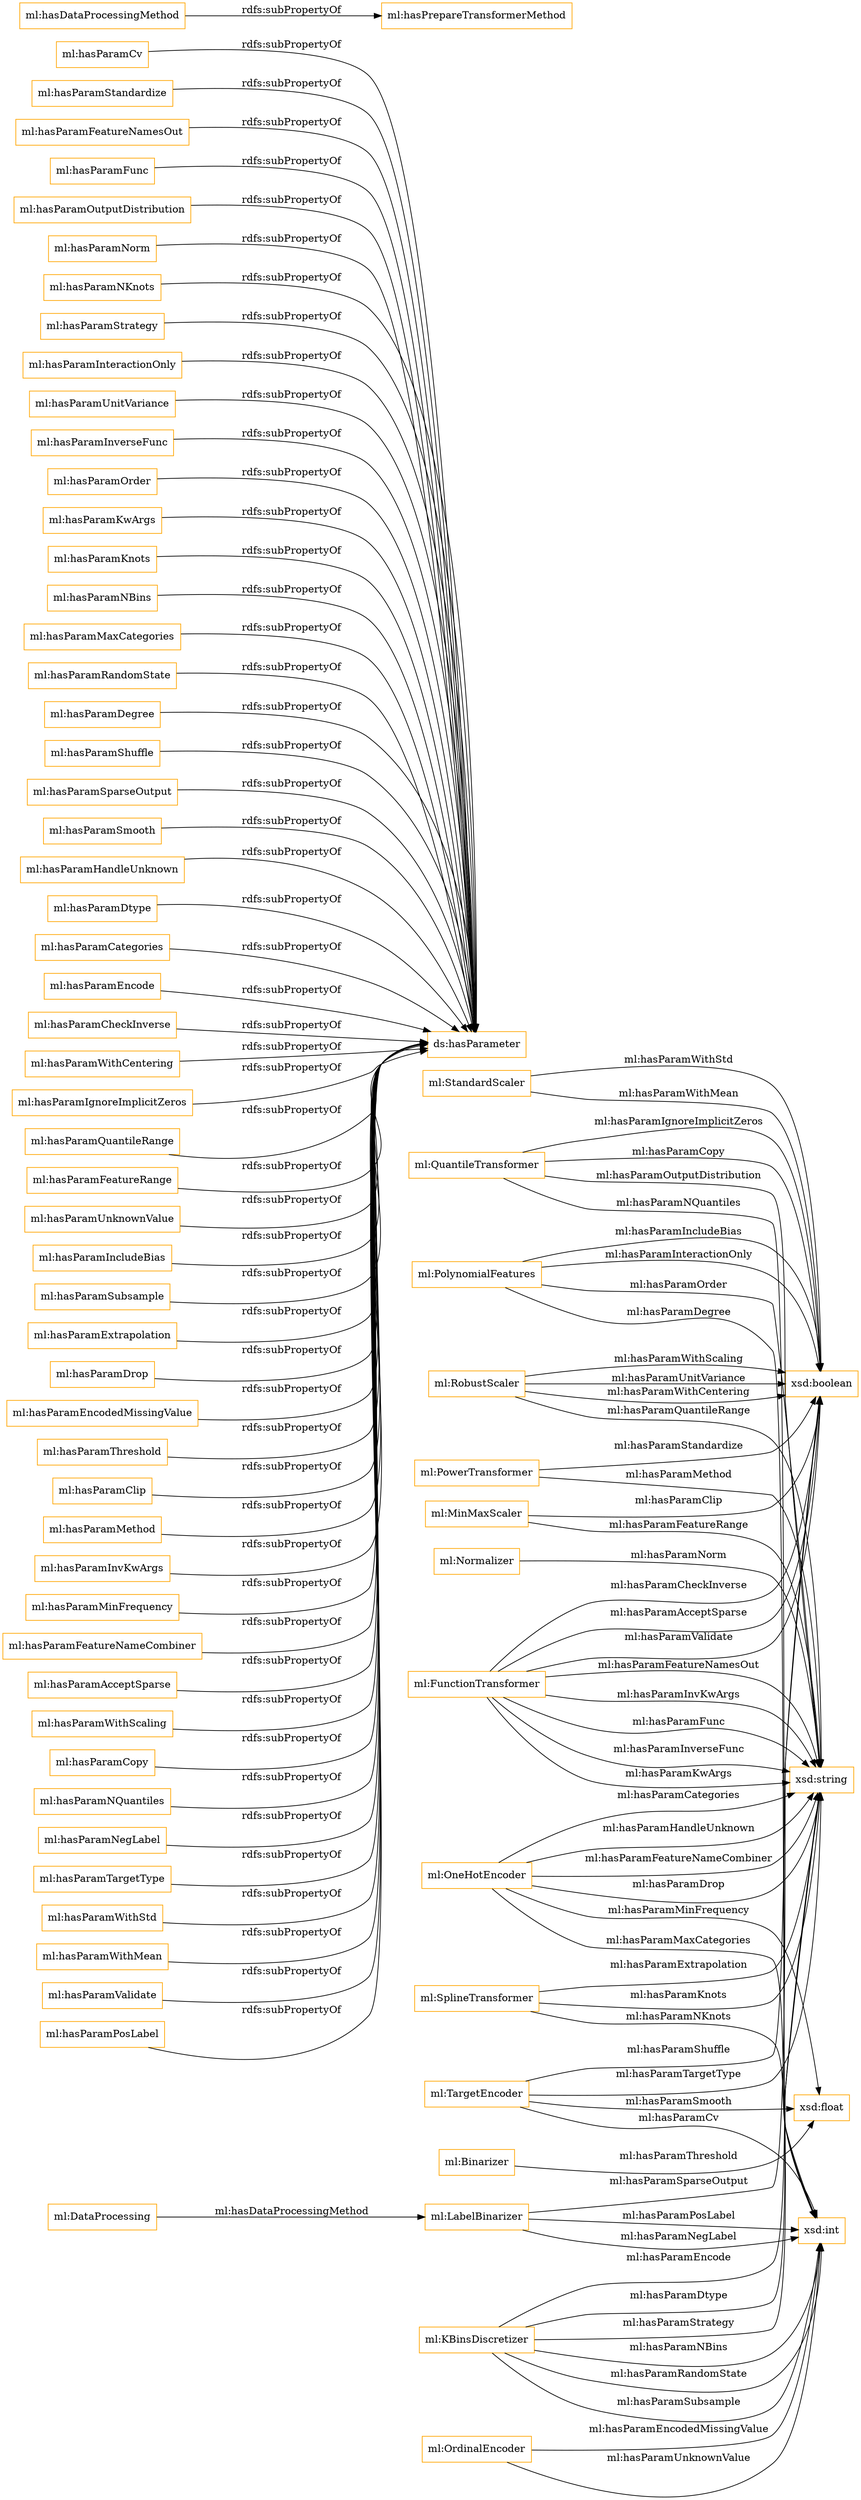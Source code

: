 digraph ar2dtool_diagram { 
rankdir=LR;
size="1501"
node [shape = rectangle, color="orange"]; "ml:OrdinalEncoder" "ml:SplineTransformer" "ml:LabelBinarizer" "ml:MinMaxScaler" "ml:StandardScaler" "ml:Binarizer" "ml:DataProcessing" "ml:RobustScaler" "ml:FunctionTransformer" "ml:Normalizer" "ml:PowerTransformer" "ml:TargetEncoder" "ml:QuantileTransformer" "ml:OneHotEncoder" "ml:PolynomialFeatures" "ml:KBinsDiscretizer" ; /*classes style*/
	"ml:hasParamCv" -> "ds:hasParameter" [ label = "rdfs:subPropertyOf" ];
	"ml:hasParamStandardize" -> "ds:hasParameter" [ label = "rdfs:subPropertyOf" ];
	"ml:hasParamFeatureNamesOut" -> "ds:hasParameter" [ label = "rdfs:subPropertyOf" ];
	"ml:hasParamFunc" -> "ds:hasParameter" [ label = "rdfs:subPropertyOf" ];
	"ml:hasParamOutputDistribution" -> "ds:hasParameter" [ label = "rdfs:subPropertyOf" ];
	"ml:hasParamNorm" -> "ds:hasParameter" [ label = "rdfs:subPropertyOf" ];
	"ml:hasParamNKnots" -> "ds:hasParameter" [ label = "rdfs:subPropertyOf" ];
	"ml:hasParamStrategy" -> "ds:hasParameter" [ label = "rdfs:subPropertyOf" ];
	"ml:hasParamInteractionOnly" -> "ds:hasParameter" [ label = "rdfs:subPropertyOf" ];
	"ml:hasParamUnitVariance" -> "ds:hasParameter" [ label = "rdfs:subPropertyOf" ];
	"ml:hasParamInverseFunc" -> "ds:hasParameter" [ label = "rdfs:subPropertyOf" ];
	"ml:hasDataProcessingMethod" -> "ml:hasPrepareTransformerMethod" [ label = "rdfs:subPropertyOf" ];
	"ml:hasParamOrder" -> "ds:hasParameter" [ label = "rdfs:subPropertyOf" ];
	"ml:hasParamKwArgs" -> "ds:hasParameter" [ label = "rdfs:subPropertyOf" ];
	"ml:hasParamKnots" -> "ds:hasParameter" [ label = "rdfs:subPropertyOf" ];
	"ml:hasParamNBins" -> "ds:hasParameter" [ label = "rdfs:subPropertyOf" ];
	"ml:hasParamMaxCategories" -> "ds:hasParameter" [ label = "rdfs:subPropertyOf" ];
	"ml:hasParamRandomState" -> "ds:hasParameter" [ label = "rdfs:subPropertyOf" ];
	"ml:hasParamDegree" -> "ds:hasParameter" [ label = "rdfs:subPropertyOf" ];
	"ml:hasParamShuffle" -> "ds:hasParameter" [ label = "rdfs:subPropertyOf" ];
	"ml:hasParamSparseOutput" -> "ds:hasParameter" [ label = "rdfs:subPropertyOf" ];
	"ml:hasParamSmooth" -> "ds:hasParameter" [ label = "rdfs:subPropertyOf" ];
	"ml:hasParamHandleUnknown" -> "ds:hasParameter" [ label = "rdfs:subPropertyOf" ];
	"ml:hasParamDtype" -> "ds:hasParameter" [ label = "rdfs:subPropertyOf" ];
	"ml:hasParamCategories" -> "ds:hasParameter" [ label = "rdfs:subPropertyOf" ];
	"ml:hasParamEncode" -> "ds:hasParameter" [ label = "rdfs:subPropertyOf" ];
	"ml:hasParamCheckInverse" -> "ds:hasParameter" [ label = "rdfs:subPropertyOf" ];
	"ml:hasParamWithCentering" -> "ds:hasParameter" [ label = "rdfs:subPropertyOf" ];
	"ml:hasParamIgnoreImplicitZeros" -> "ds:hasParameter" [ label = "rdfs:subPropertyOf" ];
	"ml:hasParamQuantileRange" -> "ds:hasParameter" [ label = "rdfs:subPropertyOf" ];
	"ml:hasParamFeatureRange" -> "ds:hasParameter" [ label = "rdfs:subPropertyOf" ];
	"ml:hasParamUnknownValue" -> "ds:hasParameter" [ label = "rdfs:subPropertyOf" ];
	"ml:hasParamIncludeBias" -> "ds:hasParameter" [ label = "rdfs:subPropertyOf" ];
	"ml:hasParamSubsample" -> "ds:hasParameter" [ label = "rdfs:subPropertyOf" ];
	"ml:hasParamExtrapolation" -> "ds:hasParameter" [ label = "rdfs:subPropertyOf" ];
	"ml:hasParamDrop" -> "ds:hasParameter" [ label = "rdfs:subPropertyOf" ];
	"ml:hasParamEncodedMissingValue" -> "ds:hasParameter" [ label = "rdfs:subPropertyOf" ];
	"ml:hasParamThreshold" -> "ds:hasParameter" [ label = "rdfs:subPropertyOf" ];
	"ml:hasParamClip" -> "ds:hasParameter" [ label = "rdfs:subPropertyOf" ];
	"ml:hasParamMethod" -> "ds:hasParameter" [ label = "rdfs:subPropertyOf" ];
	"ml:hasParamInvKwArgs" -> "ds:hasParameter" [ label = "rdfs:subPropertyOf" ];
	"ml:hasParamMinFrequency" -> "ds:hasParameter" [ label = "rdfs:subPropertyOf" ];
	"ml:hasParamFeatureNameCombiner" -> "ds:hasParameter" [ label = "rdfs:subPropertyOf" ];
	"ml:hasParamAcceptSparse" -> "ds:hasParameter" [ label = "rdfs:subPropertyOf" ];
	"ml:hasParamWithScaling" -> "ds:hasParameter" [ label = "rdfs:subPropertyOf" ];
	"ml:hasParamCopy" -> "ds:hasParameter" [ label = "rdfs:subPropertyOf" ];
	"ml:hasParamNQuantiles" -> "ds:hasParameter" [ label = "rdfs:subPropertyOf" ];
	"ml:hasParamNegLabel" -> "ds:hasParameter" [ label = "rdfs:subPropertyOf" ];
	"ml:hasParamTargetType" -> "ds:hasParameter" [ label = "rdfs:subPropertyOf" ];
	"ml:hasParamWithStd" -> "ds:hasParameter" [ label = "rdfs:subPropertyOf" ];
	"ml:hasParamWithMean" -> "ds:hasParameter" [ label = "rdfs:subPropertyOf" ];
	"ml:hasParamValidate" -> "ds:hasParameter" [ label = "rdfs:subPropertyOf" ];
	"ml:hasParamPosLabel" -> "ds:hasParameter" [ label = "rdfs:subPropertyOf" ];
	"ml:MinMaxScaler" -> "xsd:string" [ label = "ml:hasParamFeatureRange" ];
	"ml:OneHotEncoder" -> "xsd:string" [ label = "ml:hasParamHandleUnknown" ];
	"ml:PolynomialFeatures" -> "xsd:boolean" [ label = "ml:hasParamInteractionOnly" ];
	"ml:RobustScaler" -> "xsd:boolean" [ label = "ml:hasParamUnitVariance" ];
	"ml:MinMaxScaler" -> "xsd:boolean" [ label = "ml:hasParamClip" ];
	"ml:FunctionTransformer" -> "xsd:string" [ label = "ml:hasParamKwArgs" ];
	"ml:StandardScaler" -> "xsd:boolean" [ label = "ml:hasParamWithStd" ];
	"ml:RobustScaler" -> "xsd:boolean" [ label = "ml:hasParamWithScaling" ];
	"ml:TargetEncoder" -> "xsd:int" [ label = "ml:hasParamCv" ];
	"ml:OneHotEncoder" -> "xsd:string" [ label = "ml:hasParamFeatureNameCombiner" ];
	"ml:QuantileTransformer" -> "xsd:string" [ label = "ml:hasParamOutputDistribution" ];
	"ml:TargetEncoder" -> "xsd:float" [ label = "ml:hasParamSmooth" ];
	"ml:QuantileTransformer" -> "xsd:int" [ label = "ml:hasParamNQuantiles" ];
	"ml:SplineTransformer" -> "xsd:string" [ label = "ml:hasParamExtrapolation" ];
	"ml:PowerTransformer" -> "xsd:string" [ label = "ml:hasParamMethod" ];
	"ml:FunctionTransformer" -> "xsd:boolean" [ label = "ml:hasParamValidate" ];
	"ml:FunctionTransformer" -> "xsd:string" [ label = "ml:hasParamFeatureNamesOut" ];
	"ml:SplineTransformer" -> "xsd:int" [ label = "ml:hasParamNKnots" ];
	"ml:OrdinalEncoder" -> "xsd:int" [ label = "ml:hasParamEncodedMissingValue" ];
	"ml:SplineTransformer" -> "xsd:string" [ label = "ml:hasParamKnots" ];
	"ml:PowerTransformer" -> "xsd:boolean" [ label = "ml:hasParamStandardize" ];
	"ml:KBinsDiscretizer" -> "xsd:int" [ label = "ml:hasParamSubsample" ];
	"ml:QuantileTransformer" -> "xsd:boolean" [ label = "ml:hasParamIgnoreImplicitZeros" ];
	"ml:KBinsDiscretizer" -> "xsd:int" [ label = "ml:hasParamNBins" ];
	"ml:PolynomialFeatures" -> "xsd:int" [ label = "ml:hasParamDegree" ];
	"ml:OneHotEncoder" -> "xsd:float" [ label = "ml:hasParamMinFrequency" ];
	"ml:LabelBinarizer" -> "xsd:boolean" [ label = "ml:hasParamSparseOutput" ];
	"ml:RobustScaler" -> "xsd:string" [ label = "ml:hasParamQuantileRange" ];
	"ml:DataProcessing" -> "ml:LabelBinarizer" [ label = "ml:hasDataProcessingMethod" ];
	"ml:PolynomialFeatures" -> "xsd:string" [ label = "ml:hasParamOrder" ];
	"ml:FunctionTransformer" -> "xsd:boolean" [ label = "ml:hasParamCheckInverse" ];
	"ml:KBinsDiscretizer" -> "xsd:string" [ label = "ml:hasParamEncode" ];
	"ml:TargetEncoder" -> "xsd:boolean" [ label = "ml:hasParamShuffle" ];
	"ml:FunctionTransformer" -> "xsd:boolean" [ label = "ml:hasParamAcceptSparse" ];
	"ml:PolynomialFeatures" -> "xsd:boolean" [ label = "ml:hasParamIncludeBias" ];
	"ml:LabelBinarizer" -> "xsd:int" [ label = "ml:hasParamPosLabel" ];
	"ml:FunctionTransformer" -> "xsd:string" [ label = "ml:hasParamInvKwArgs" ];
	"ml:Normalizer" -> "xsd:string" [ label = "ml:hasParamNorm" ];
	"ml:LabelBinarizer" -> "xsd:int" [ label = "ml:hasParamNegLabel" ];
	"ml:RobustScaler" -> "xsd:boolean" [ label = "ml:hasParamWithCentering" ];
	"ml:QuantileTransformer" -> "xsd:boolean" [ label = "ml:hasParamCopy" ];
	"ml:FunctionTransformer" -> "xsd:string" [ label = "ml:hasParamFunc" ];
	"ml:KBinsDiscretizer" -> "xsd:int" [ label = "ml:hasParamRandomState" ];
	"ml:OneHotEncoder" -> "xsd:string" [ label = "ml:hasParamDrop" ];
	"ml:OneHotEncoder" -> "xsd:string" [ label = "ml:hasParamCategories" ];
	"ml:StandardScaler" -> "xsd:boolean" [ label = "ml:hasParamWithMean" ];
	"ml:TargetEncoder" -> "xsd:string" [ label = "ml:hasParamTargetType" ];
	"ml:OneHotEncoder" -> "xsd:int" [ label = "ml:hasParamMaxCategories" ];
	"ml:KBinsDiscretizer" -> "xsd:string" [ label = "ml:hasParamDtype" ];
	"ml:Binarizer" -> "xsd:float" [ label = "ml:hasParamThreshold" ];
	"ml:KBinsDiscretizer" -> "xsd:string" [ label = "ml:hasParamStrategy" ];
	"ml:OrdinalEncoder" -> "xsd:int" [ label = "ml:hasParamUnknownValue" ];
	"ml:FunctionTransformer" -> "xsd:string" [ label = "ml:hasParamInverseFunc" ];

}
